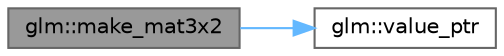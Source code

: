 digraph "glm::make_mat3x2"
{
 // LATEX_PDF_SIZE
  bgcolor="transparent";
  edge [fontname=Helvetica,fontsize=10,labelfontname=Helvetica,labelfontsize=10];
  node [fontname=Helvetica,fontsize=10,shape=box,height=0.2,width=0.4];
  rankdir="LR";
  Node1 [id="Node000001",label="glm::make_mat3x2",height=0.2,width=0.4,color="gray40", fillcolor="grey60", style="filled", fontcolor="black",tooltip=" "];
  Node1 -> Node2 [id="edge3_Node000001_Node000002",color="steelblue1",style="solid",tooltip=" "];
  Node2 [id="Node000002",label="glm::value_ptr",height=0.2,width=0.4,color="grey40", fillcolor="white", style="filled",URL="$group__gtc__type__ptr.html#gaada83809aefafd7c3264772e6b24b685",tooltip=" "];
}
